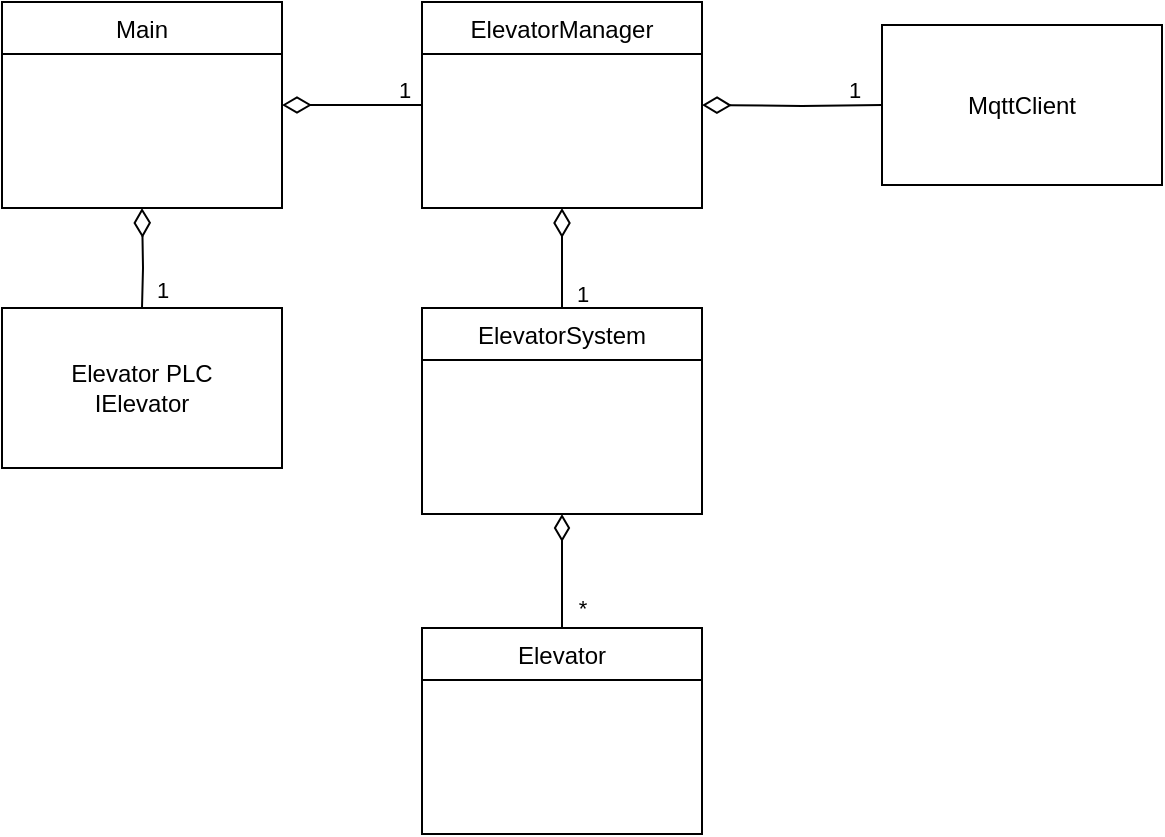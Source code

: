 <mxfile version="24.1.0" type="device">
  <diagram id="C5RBs43oDa-KdzZeNtuy" name="Page-1">
    <mxGraphModel dx="1302" dy="764" grid="1" gridSize="10" guides="1" tooltips="1" connect="1" arrows="1" fold="1" page="1" pageScale="1" pageWidth="827" pageHeight="1169" math="0" shadow="0">
      <root>
        <mxCell id="WIyWlLk6GJQsqaUBKTNV-0" />
        <mxCell id="WIyWlLk6GJQsqaUBKTNV-1" parent="WIyWlLk6GJQsqaUBKTNV-0" />
        <mxCell id="fJFH4mDimuj8WwLJQN3j-3" style="edgeStyle=orthogonalEdgeStyle;rounded=0;orthogonalLoop=1;jettySize=auto;html=1;entryX=0;entryY=0.5;entryDx=0;entryDy=0;endArrow=none;endFill=0;endSize=10;startArrow=diamondThin;startFill=0;startSize=12;" edge="1" parent="WIyWlLk6GJQsqaUBKTNV-1" source="zkfFHV4jXpPFQw0GAbJ--6" target="fJFH4mDimuj8WwLJQN3j-0">
          <mxGeometry relative="1" as="geometry" />
        </mxCell>
        <mxCell id="fJFH4mDimuj8WwLJQN3j-5" value="1" style="edgeLabel;html=1;align=center;verticalAlign=middle;resizable=0;points=[];" vertex="1" connectable="0" parent="fJFH4mDimuj8WwLJQN3j-3">
          <mxGeometry x="-0.633" y="-1" relative="1" as="geometry">
            <mxPoint x="48" y="-9" as="offset" />
          </mxGeometry>
        </mxCell>
        <mxCell id="zkfFHV4jXpPFQw0GAbJ--6" value="Main" style="swimlane;fontStyle=0;align=center;verticalAlign=top;childLayout=stackLayout;horizontal=1;startSize=26;horizontalStack=0;resizeParent=1;resizeLast=0;collapsible=1;marginBottom=0;rounded=0;shadow=0;strokeWidth=1;" parent="WIyWlLk6GJQsqaUBKTNV-1" vertex="1">
          <mxGeometry x="123" y="80" width="140" height="103" as="geometry">
            <mxRectangle x="130" y="380" width="160" height="26" as="alternateBounds" />
          </mxGeometry>
        </mxCell>
        <mxCell id="fJFH4mDimuj8WwLJQN3j-0" value="ElevatorManager" style="swimlane;fontStyle=0;align=center;verticalAlign=top;childLayout=stackLayout;horizontal=1;startSize=26;horizontalStack=0;resizeParent=1;resizeLast=0;collapsible=1;marginBottom=0;rounded=0;shadow=0;strokeWidth=1;" vertex="1" parent="WIyWlLk6GJQsqaUBKTNV-1">
          <mxGeometry x="333" y="80" width="140" height="103" as="geometry">
            <mxRectangle x="130" y="380" width="160" height="26" as="alternateBounds" />
          </mxGeometry>
        </mxCell>
        <mxCell id="fJFH4mDimuj8WwLJQN3j-7" style="edgeStyle=orthogonalEdgeStyle;rounded=0;orthogonalLoop=1;jettySize=auto;html=1;entryX=1;entryY=0.5;entryDx=0;entryDy=0;endArrow=diamondThin;endFill=0;endSize=12;" edge="1" parent="WIyWlLk6GJQsqaUBKTNV-1" target="fJFH4mDimuj8WwLJQN3j-0">
          <mxGeometry relative="1" as="geometry">
            <mxPoint x="563.0" y="131.5" as="sourcePoint" />
          </mxGeometry>
        </mxCell>
        <mxCell id="fJFH4mDimuj8WwLJQN3j-8" value="1" style="edgeLabel;html=1;align=center;verticalAlign=middle;resizable=0;points=[];" vertex="1" connectable="0" parent="fJFH4mDimuj8WwLJQN3j-7">
          <mxGeometry x="0.782" relative="1" as="geometry">
            <mxPoint x="66" y="-8" as="offset" />
          </mxGeometry>
        </mxCell>
        <mxCell id="fJFH4mDimuj8WwLJQN3j-10" style="edgeStyle=orthogonalEdgeStyle;rounded=0;orthogonalLoop=1;jettySize=auto;html=1;entryX=0.5;entryY=1;entryDx=0;entryDy=0;endArrow=diamondThin;endFill=0;endSize=12;" edge="1" parent="WIyWlLk6GJQsqaUBKTNV-1" source="fJFH4mDimuj8WwLJQN3j-9" target="fJFH4mDimuj8WwLJQN3j-0">
          <mxGeometry relative="1" as="geometry" />
        </mxCell>
        <mxCell id="fJFH4mDimuj8WwLJQN3j-13" value="1" style="edgeLabel;html=1;align=center;verticalAlign=middle;resizable=0;points=[];" vertex="1" connectable="0" parent="fJFH4mDimuj8WwLJQN3j-10">
          <mxGeometry x="-0.693" y="2" relative="1" as="geometry">
            <mxPoint x="12" as="offset" />
          </mxGeometry>
        </mxCell>
        <mxCell id="fJFH4mDimuj8WwLJQN3j-9" value="ElevatorSystem" style="swimlane;fontStyle=0;align=center;verticalAlign=top;childLayout=stackLayout;horizontal=1;startSize=26;horizontalStack=0;resizeParent=1;resizeLast=0;collapsible=1;marginBottom=0;rounded=0;shadow=0;strokeWidth=1;" vertex="1" parent="WIyWlLk6GJQsqaUBKTNV-1">
          <mxGeometry x="333" y="233" width="140" height="103" as="geometry">
            <mxRectangle x="130" y="380" width="160" height="26" as="alternateBounds" />
          </mxGeometry>
        </mxCell>
        <mxCell id="fJFH4mDimuj8WwLJQN3j-12" style="edgeStyle=orthogonalEdgeStyle;rounded=0;orthogonalLoop=1;jettySize=auto;html=1;entryX=0.5;entryY=1;entryDx=0;entryDy=0;endArrow=diamondThin;endFill=0;endSize=11;" edge="1" parent="WIyWlLk6GJQsqaUBKTNV-1" source="fJFH4mDimuj8WwLJQN3j-11" target="fJFH4mDimuj8WwLJQN3j-9">
          <mxGeometry relative="1" as="geometry" />
        </mxCell>
        <mxCell id="fJFH4mDimuj8WwLJQN3j-14" value="*" style="edgeLabel;html=1;align=center;verticalAlign=middle;resizable=0;points=[];" vertex="1" connectable="0" parent="fJFH4mDimuj8WwLJQN3j-12">
          <mxGeometry x="-0.292" y="2" relative="1" as="geometry">
            <mxPoint x="12" y="10" as="offset" />
          </mxGeometry>
        </mxCell>
        <mxCell id="fJFH4mDimuj8WwLJQN3j-11" value="Elevator" style="swimlane;fontStyle=0;align=center;verticalAlign=top;childLayout=stackLayout;horizontal=1;startSize=26;horizontalStack=0;resizeParent=1;resizeLast=0;collapsible=1;marginBottom=0;rounded=0;shadow=0;strokeWidth=1;" vertex="1" parent="WIyWlLk6GJQsqaUBKTNV-1">
          <mxGeometry x="333" y="393" width="140" height="103" as="geometry">
            <mxRectangle x="130" y="380" width="160" height="26" as="alternateBounds" />
          </mxGeometry>
        </mxCell>
        <mxCell id="fJFH4mDimuj8WwLJQN3j-16" style="edgeStyle=orthogonalEdgeStyle;rounded=0;orthogonalLoop=1;jettySize=auto;html=1;entryX=0.5;entryY=1;entryDx=0;entryDy=0;endArrow=diamondThin;endFill=0;endSize=12;" edge="1" parent="WIyWlLk6GJQsqaUBKTNV-1" target="zkfFHV4jXpPFQw0GAbJ--6">
          <mxGeometry relative="1" as="geometry">
            <mxPoint x="193" y="233" as="sourcePoint" />
          </mxGeometry>
        </mxCell>
        <mxCell id="fJFH4mDimuj8WwLJQN3j-17" value="1" style="edgeLabel;html=1;align=center;verticalAlign=middle;resizable=0;points=[];" vertex="1" connectable="0" parent="fJFH4mDimuj8WwLJQN3j-16">
          <mxGeometry x="-0.64" y="3" relative="1" as="geometry">
            <mxPoint x="13" as="offset" />
          </mxGeometry>
        </mxCell>
        <mxCell id="fJFH4mDimuj8WwLJQN3j-18" value="Elevator PLC&lt;br&gt;IElevator" style="rounded=0;whiteSpace=wrap;html=1;" vertex="1" parent="WIyWlLk6GJQsqaUBKTNV-1">
          <mxGeometry x="123" y="233" width="140" height="80" as="geometry" />
        </mxCell>
        <mxCell id="fJFH4mDimuj8WwLJQN3j-19" value="MqttClient" style="rounded=0;whiteSpace=wrap;html=1;" vertex="1" parent="WIyWlLk6GJQsqaUBKTNV-1">
          <mxGeometry x="563" y="91.5" width="140" height="80" as="geometry" />
        </mxCell>
      </root>
    </mxGraphModel>
  </diagram>
</mxfile>

